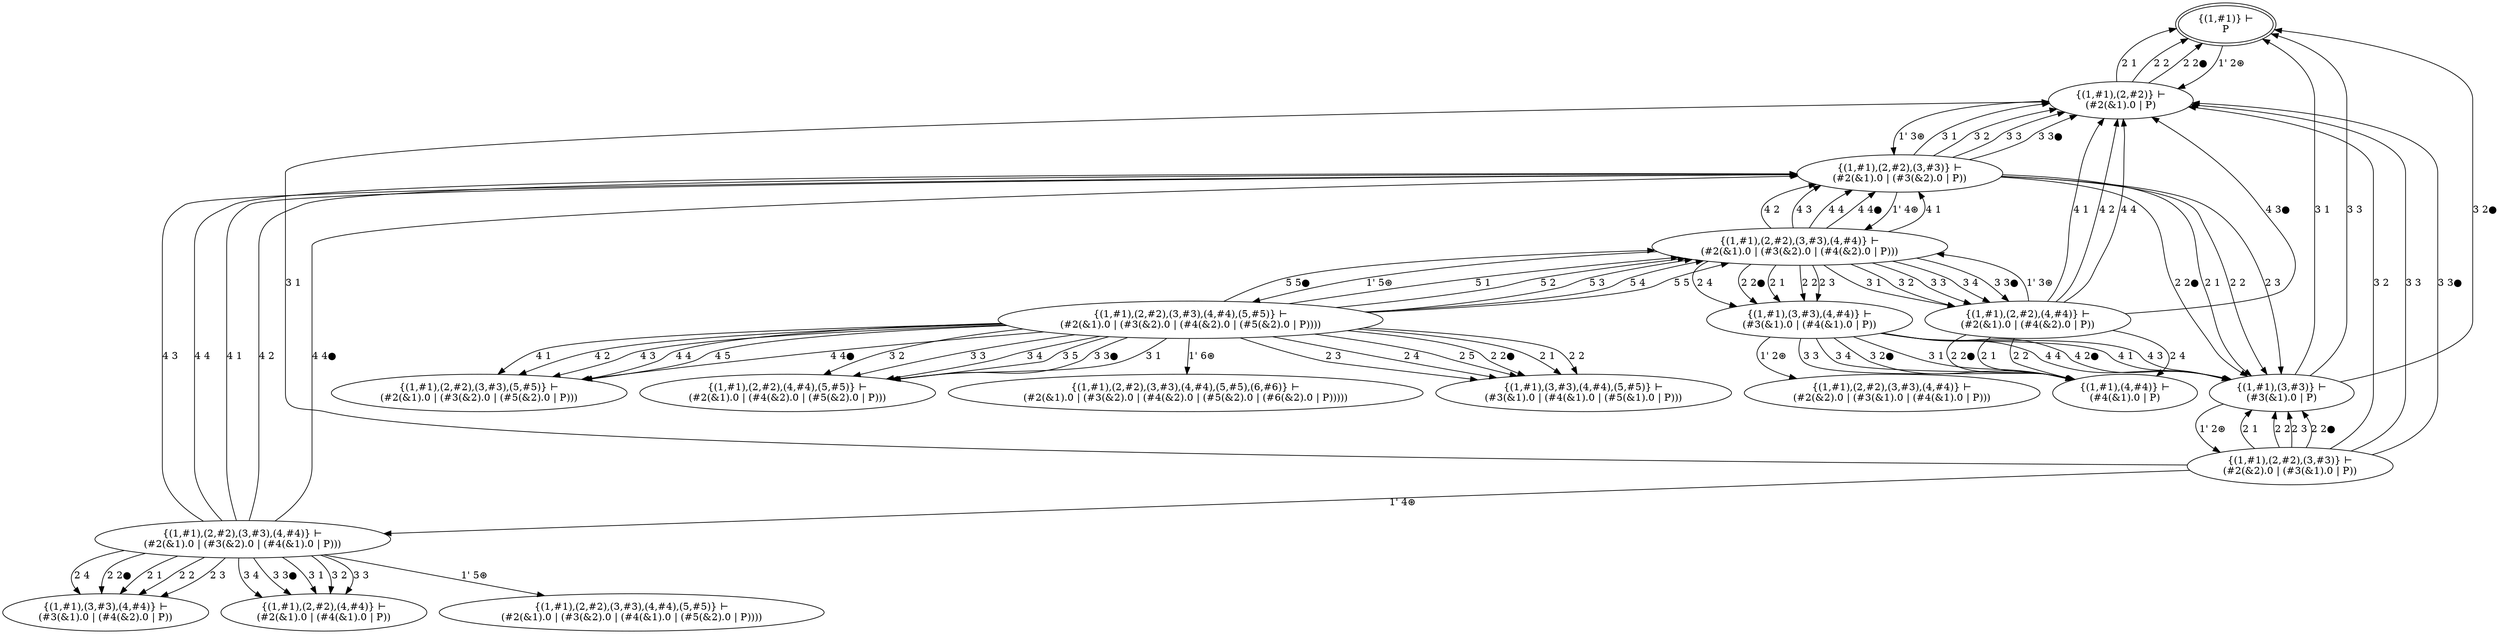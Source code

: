digraph {
    s0 [peripheries=2,label="{(1,#1)} ⊢
P"]
    s1 [label="{(1,#1),(2,#2)} ⊢
(#2(&1).0 | P)"]
    s2 [label="{(1,#1),(2,#2),(3,#3)} ⊢
(#2(&1).0 | (#3(&2).0 | P))"]
    s3 [label="{(1,#1),(3,#3)} ⊢
(#3(&1).0 | P)"]
    s4 [label="{(1,#1),(2,#2),(3,#3),(4,#4)} ⊢
(#2(&1).0 | (#3(&2).0 | (#4(&2).0 | P)))"]
    s5 [label="{(1,#1),(2,#2),(3,#3)} ⊢
(#2(&2).0 | (#3(&1).0 | P))"]
    s6 [label="{(1,#1),(3,#3),(4,#4)} ⊢
(#3(&1).0 | (#4(&1).0 | P))"]
    s7 [label="{(1,#1),(2,#2),(4,#4)} ⊢
(#2(&1).0 | (#4(&2).0 | P))"]
    s8 [label="{(1,#1),(2,#2),(3,#3),(4,#4),(5,#5)} ⊢
(#2(&1).0 | (#3(&2).0 | (#4(&2).0 | (#5(&2).0 | P))))"]
    s9 [label="{(1,#1),(2,#2),(3,#3),(4,#4)} ⊢
(#2(&1).0 | (#3(&2).0 | (#4(&1).0 | P)))"]
    s10 [label="{(1,#1),(4,#4)} ⊢
(#4(&1).0 | P)"]
    s11 [label="{(1,#1),(2,#2),(3,#3),(4,#4)} ⊢
(#2(&2).0 | (#3(&1).0 | (#4(&1).0 | P)))"]
    s12 [label="{(1,#1),(3,#3),(4,#4),(5,#5)} ⊢
(#3(&1).0 | (#4(&1).0 | (#5(&1).0 | P)))"]
    s13 [label="{(1,#1),(2,#2),(4,#4),(5,#5)} ⊢
(#2(&1).0 | (#4(&2).0 | (#5(&2).0 | P)))"]
    s14 [label="{(1,#1),(2,#2),(3,#3),(5,#5)} ⊢
(#2(&1).0 | (#3(&2).0 | (#5(&2).0 | P)))"]
    s15 [label="{(1,#1),(2,#2),(3,#3),(4,#4),(5,#5),(6,#6)} ⊢
(#2(&1).0 | (#3(&2).0 | (#4(&2).0 | (#5(&2).0 | (#6(&2).0 | P)))))"]
    s16 [label="{(1,#1),(3,#3),(4,#4)} ⊢
(#3(&1).0 | (#4(&2).0 | P))"]
    s17 [label="{(1,#1),(2,#2),(4,#4)} ⊢
(#2(&1).0 | (#4(&1).0 | P))"]
    s18 [label="{(1,#1),(2,#2),(3,#3),(4,#4),(5,#5)} ⊢
(#2(&1).0 | (#3(&2).0 | (#4(&1).0 | (#5(&2).0 | P))))"]

    s0 -> s1 [label="1' 2⊛"]
    s1 -> s0 [label="2 1"]
    s1 -> s0 [label="2 2"]
    s1 -> s0 [label="2 2●"]
    s1 -> s2 [label="1' 3⊛"]
    s2 -> s3 [label="2 1"]
    s2 -> s3 [label="2 2"]
    s2 -> s3 [label="2 3"]
    s2 -> s3 [label="2 2●"]
    s2 -> s1 [label="3 1"]
    s2 -> s1 [label="3 2"]
    s2 -> s1 [label="3 3"]
    s2 -> s1 [label="3 3●"]
    s2 -> s4 [label="1' 4⊛"]
    s3 -> s0 [label="3 1"]
    s3 -> s0 [label="3 3"]
    s3 -> s0 [label="3 2●"]
    s3 -> s5 [label="1' 2⊛"]
    s4 -> s6 [label="2 1"]
    s4 -> s6 [label="2 2"]
    s4 -> s6 [label="2 3"]
    s4 -> s6 [label="2 4"]
    s4 -> s6 [label="2 2●"]
    s4 -> s7 [label="3 1"]
    s4 -> s7 [label="3 2"]
    s4 -> s7 [label="3 3"]
    s4 -> s7 [label="3 4"]
    s4 -> s7 [label="3 3●"]
    s4 -> s2 [label="4 1"]
    s4 -> s2 [label="4 2"]
    s4 -> s2 [label="4 3"]
    s4 -> s2 [label="4 4"]
    s4 -> s2 [label="4 4●"]
    s4 -> s8 [label="1' 5⊛"]
    s5 -> s3 [label="2 1"]
    s5 -> s3 [label="2 2"]
    s5 -> s3 [label="2 3"]
    s5 -> s3 [label="2 2●"]
    s5 -> s1 [label="3 1"]
    s5 -> s1 [label="3 2"]
    s5 -> s1 [label="3 3"]
    s5 -> s1 [label="3 3●"]
    s5 -> s9 [label="1' 4⊛"]
    s6 -> s10 [label="3 1"]
    s6 -> s10 [label="3 3"]
    s6 -> s10 [label="3 4"]
    s6 -> s10 [label="3 2●"]
    s6 -> s3 [label="4 1"]
    s6 -> s3 [label="4 3"]
    s6 -> s3 [label="4 4"]
    s6 -> s3 [label="4 2●"]
    s6 -> s11 [label="1' 2⊛"]
    s7 -> s10 [label="2 1"]
    s7 -> s10 [label="2 2"]
    s7 -> s10 [label="2 4"]
    s7 -> s10 [label="2 2●"]
    s7 -> s1 [label="4 1"]
    s7 -> s1 [label="4 2"]
    s7 -> s1 [label="4 4"]
    s7 -> s1 [label="4 3●"]
    s7 -> s4 [label="1' 3⊛"]
    s8 -> s12 [label="2 1"]
    s8 -> s12 [label="2 2"]
    s8 -> s12 [label="2 3"]
    s8 -> s12 [label="2 4"]
    s8 -> s12 [label="2 5"]
    s8 -> s12 [label="2 2●"]
    s8 -> s13 [label="3 1"]
    s8 -> s13 [label="3 2"]
    s8 -> s13 [label="3 3"]
    s8 -> s13 [label="3 4"]
    s8 -> s13 [label="3 5"]
    s8 -> s13 [label="3 3●"]
    s8 -> s14 [label="4 1"]
    s8 -> s14 [label="4 2"]
    s8 -> s14 [label="4 3"]
    s8 -> s14 [label="4 4"]
    s8 -> s14 [label="4 5"]
    s8 -> s14 [label="4 4●"]
    s8 -> s4 [label="5 1"]
    s8 -> s4 [label="5 2"]
    s8 -> s4 [label="5 3"]
    s8 -> s4 [label="5 4"]
    s8 -> s4 [label="5 5"]
    s8 -> s4 [label="5 5●"]
    s8 -> s15 [label="1' 6⊛"]
    s9 -> s16 [label="2 1"]
    s9 -> s16 [label="2 2"]
    s9 -> s16 [label="2 3"]
    s9 -> s16 [label="2 4"]
    s9 -> s16 [label="2 2●"]
    s9 -> s17 [label="3 1"]
    s9 -> s17 [label="3 2"]
    s9 -> s17 [label="3 3"]
    s9 -> s17 [label="3 4"]
    s9 -> s17 [label="3 3●"]
    s9 -> s2 [label="4 1"]
    s9 -> s2 [label="4 2"]
    s9 -> s2 [label="4 3"]
    s9 -> s2 [label="4 4"]
    s9 -> s2 [label="4 4●"]
    s9 -> s18 [label="1' 5⊛"]
}
